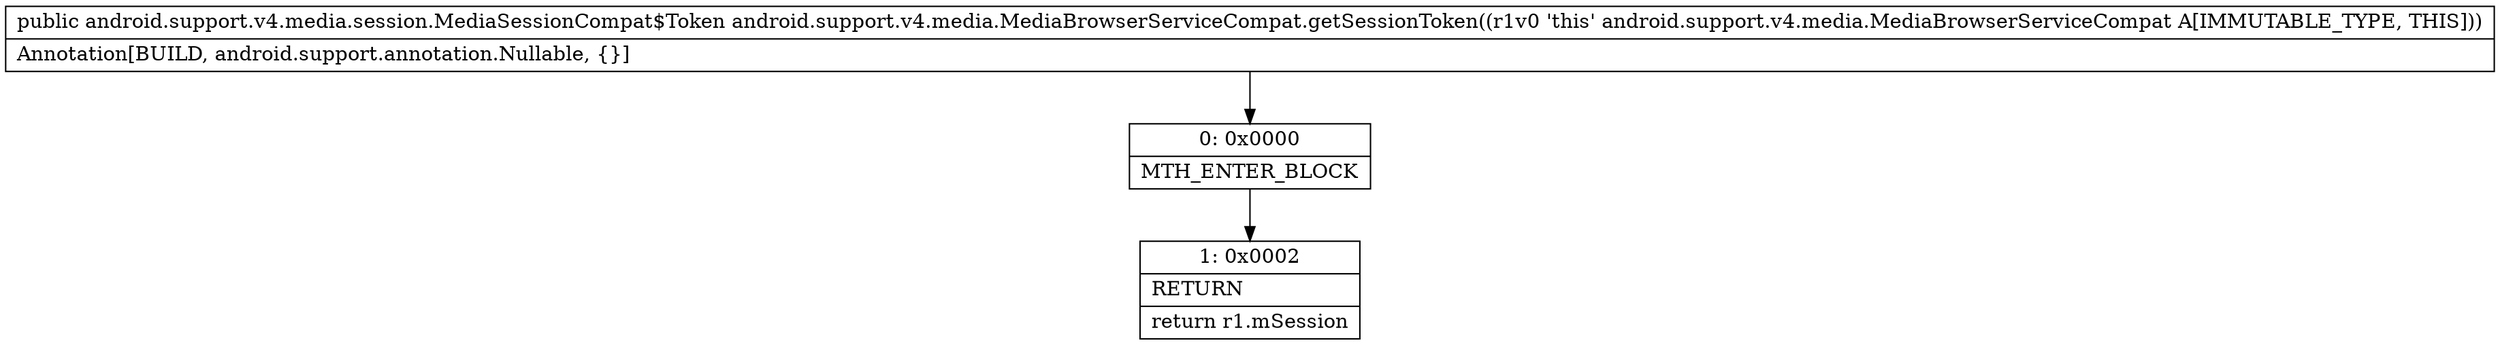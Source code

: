 digraph "CFG forandroid.support.v4.media.MediaBrowserServiceCompat.getSessionToken()Landroid\/support\/v4\/media\/session\/MediaSessionCompat$Token;" {
Node_0 [shape=record,label="{0\:\ 0x0000|MTH_ENTER_BLOCK\l}"];
Node_1 [shape=record,label="{1\:\ 0x0002|RETURN\l|return r1.mSession\l}"];
MethodNode[shape=record,label="{public android.support.v4.media.session.MediaSessionCompat$Token android.support.v4.media.MediaBrowserServiceCompat.getSessionToken((r1v0 'this' android.support.v4.media.MediaBrowserServiceCompat A[IMMUTABLE_TYPE, THIS]))  | Annotation[BUILD, android.support.annotation.Nullable, \{\}]\l}"];
MethodNode -> Node_0;
Node_0 -> Node_1;
}

